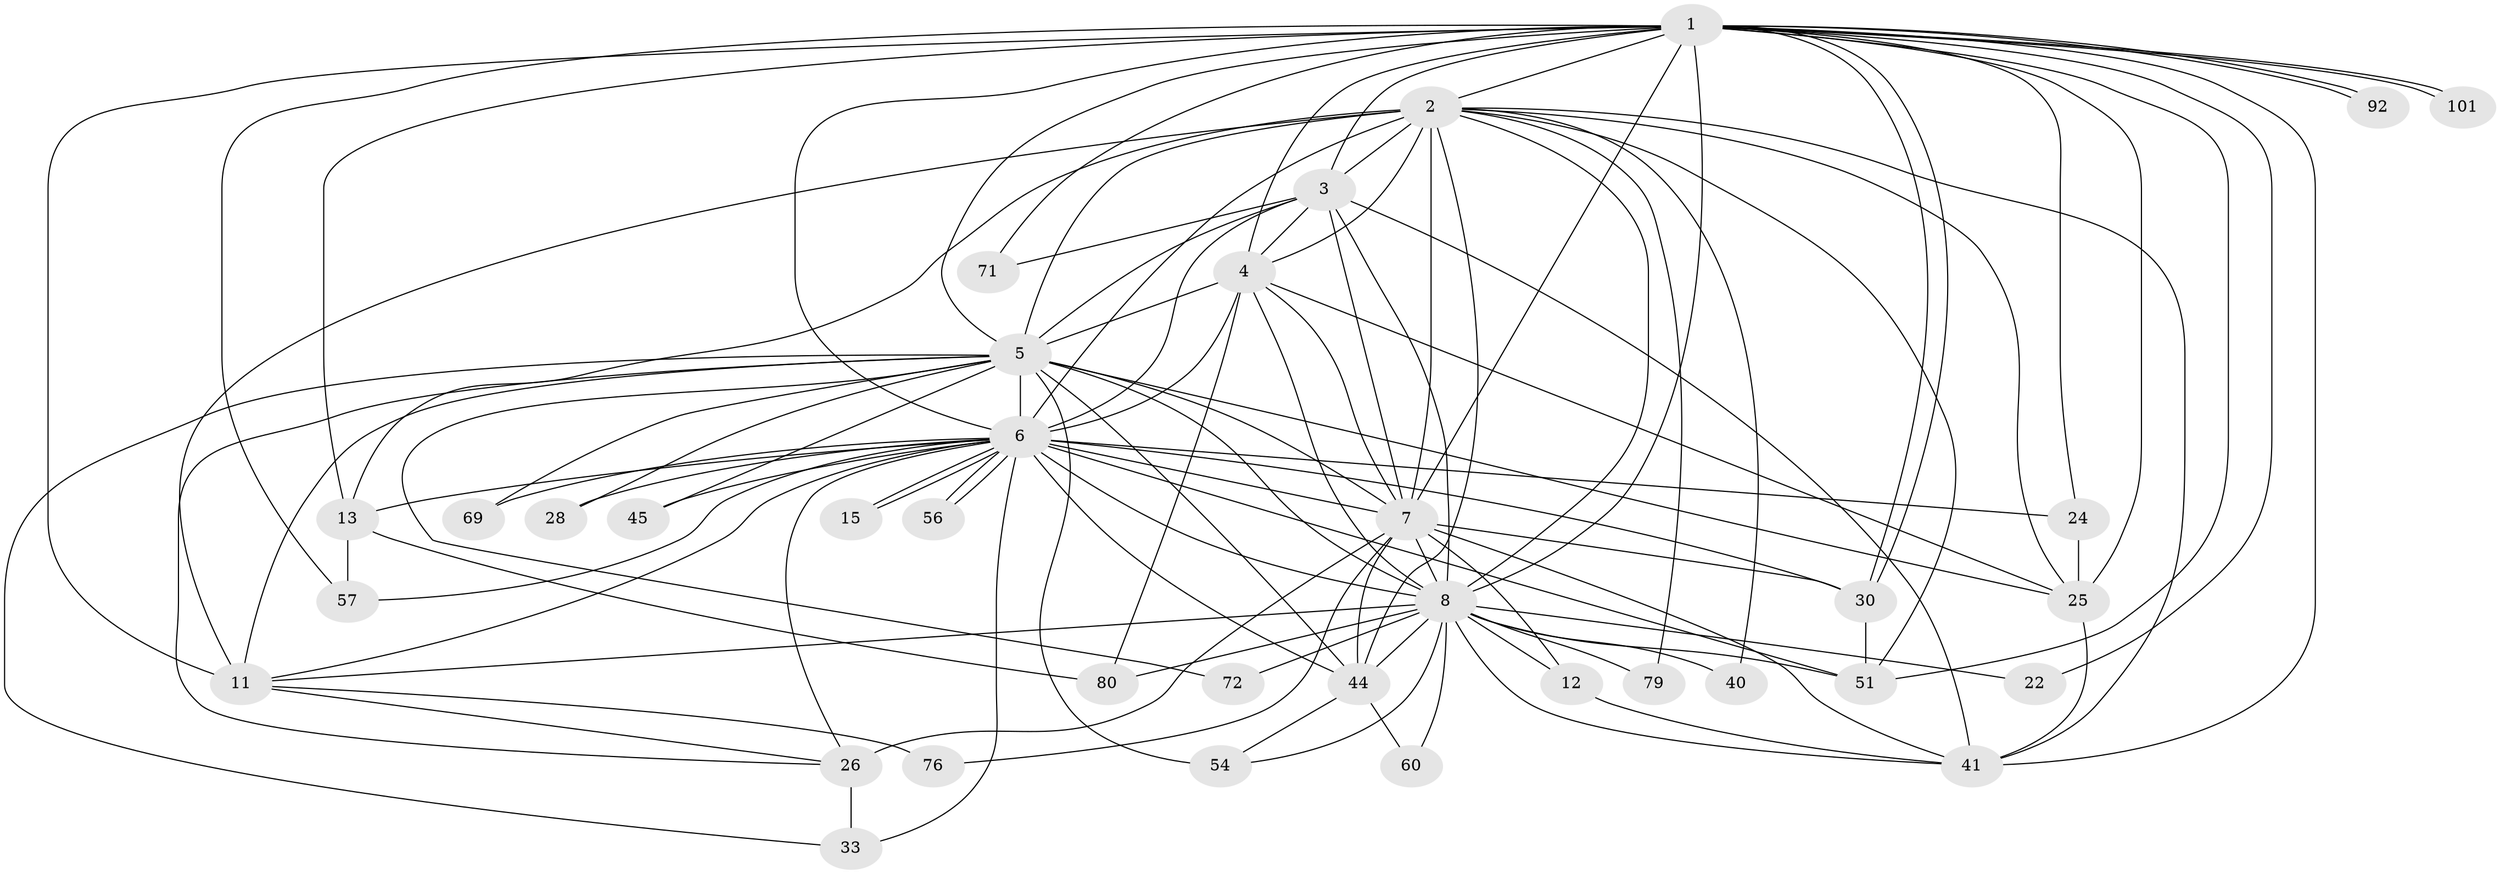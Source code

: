 // original degree distribution, {33: 0.00819672131147541, 22: 0.00819672131147541, 13: 0.00819672131147541, 14: 0.00819672131147541, 21: 0.00819672131147541, 37: 0.00819672131147541, 29: 0.00819672131147541, 27: 0.00819672131147541, 19: 0.00819672131147541, 20: 0.00819672131147541, 9: 0.00819672131147541, 3: 0.22950819672131148, 4: 0.07377049180327869, 2: 0.5573770491803278, 7: 0.01639344262295082, 6: 0.00819672131147541, 5: 0.01639344262295082, 8: 0.00819672131147541}
// Generated by graph-tools (version 1.1) at 2025/17/03/04/25 18:17:49]
// undirected, 36 vertices, 110 edges
graph export_dot {
graph [start="1"]
  node [color=gray90,style=filled];
  1;
  2;
  3;
  4;
  5 [super="+29+94+89+10+32+9"];
  6 [super="+52+62+19+42+96+114"];
  7 [super="+23+73+34+84+17+82+20"];
  8 [super="+16+95+112"];
  11 [super="+107+99+58+31+14"];
  12;
  13 [super="+104+50"];
  15;
  22;
  24 [super="+63"];
  25 [super="+111+75+35"];
  26 [super="+100+102+67+70"];
  28;
  30 [super="+61"];
  33 [super="+83"];
  40;
  41 [super="+47"];
  44 [super="+48+64"];
  45 [super="+108"];
  51 [super="+103"];
  54 [super="+118+88"];
  56;
  57;
  60;
  69;
  71;
  72 [super="+81"];
  76;
  79;
  80;
  92;
  101;
  1 -- 2;
  1 -- 3;
  1 -- 4;
  1 -- 5 [weight=7];
  1 -- 6;
  1 -- 7 [weight=2];
  1 -- 8 [weight=2];
  1 -- 13;
  1 -- 22;
  1 -- 24 [weight=2];
  1 -- 25 [weight=2];
  1 -- 30;
  1 -- 30;
  1 -- 57;
  1 -- 71;
  1 -- 92;
  1 -- 92;
  1 -- 101;
  1 -- 101;
  1 -- 51;
  1 -- 41;
  1 -- 11 [weight=2];
  2 -- 3;
  2 -- 4;
  2 -- 5 [weight=3];
  2 -- 6 [weight=3];
  2 -- 7 [weight=3];
  2 -- 8 [weight=2];
  2 -- 13;
  2 -- 25;
  2 -- 40;
  2 -- 41;
  2 -- 79;
  2 -- 51;
  2 -- 11;
  2 -- 44;
  3 -- 4;
  3 -- 5 [weight=3];
  3 -- 6;
  3 -- 7 [weight=3];
  3 -- 8;
  3 -- 71;
  3 -- 41;
  4 -- 5 [weight=5];
  4 -- 6 [weight=2];
  4 -- 7;
  4 -- 8;
  4 -- 80;
  4 -- 25;
  5 -- 6 [weight=10];
  5 -- 7 [weight=8];
  5 -- 8 [weight=5];
  5 -- 11 [weight=5];
  5 -- 33;
  5 -- 45 [weight=2];
  5 -- 25;
  5 -- 44;
  5 -- 69;
  5 -- 54 [weight=2];
  5 -- 28;
  5 -- 72 [weight=2];
  5 -- 26;
  6 -- 7 [weight=7];
  6 -- 8 [weight=5];
  6 -- 15;
  6 -- 15;
  6 -- 24;
  6 -- 26;
  6 -- 28;
  6 -- 33;
  6 -- 44;
  6 -- 45;
  6 -- 51;
  6 -- 56;
  6 -- 56;
  6 -- 69;
  6 -- 13;
  6 -- 57;
  6 -- 30;
  6 -- 11;
  7 -- 8;
  7 -- 12;
  7 -- 26 [weight=4];
  7 -- 76;
  7 -- 30;
  7 -- 41;
  7 -- 44;
  8 -- 12;
  8 -- 22;
  8 -- 41;
  8 -- 44;
  8 -- 51;
  8 -- 54;
  8 -- 79;
  8 -- 80;
  8 -- 72;
  8 -- 40;
  8 -- 11;
  8 -- 60;
  11 -- 26;
  11 -- 76;
  12 -- 41;
  13 -- 80;
  13 -- 57;
  24 -- 25;
  25 -- 41;
  26 -- 33;
  30 -- 51;
  44 -- 54;
  44 -- 60;
}
